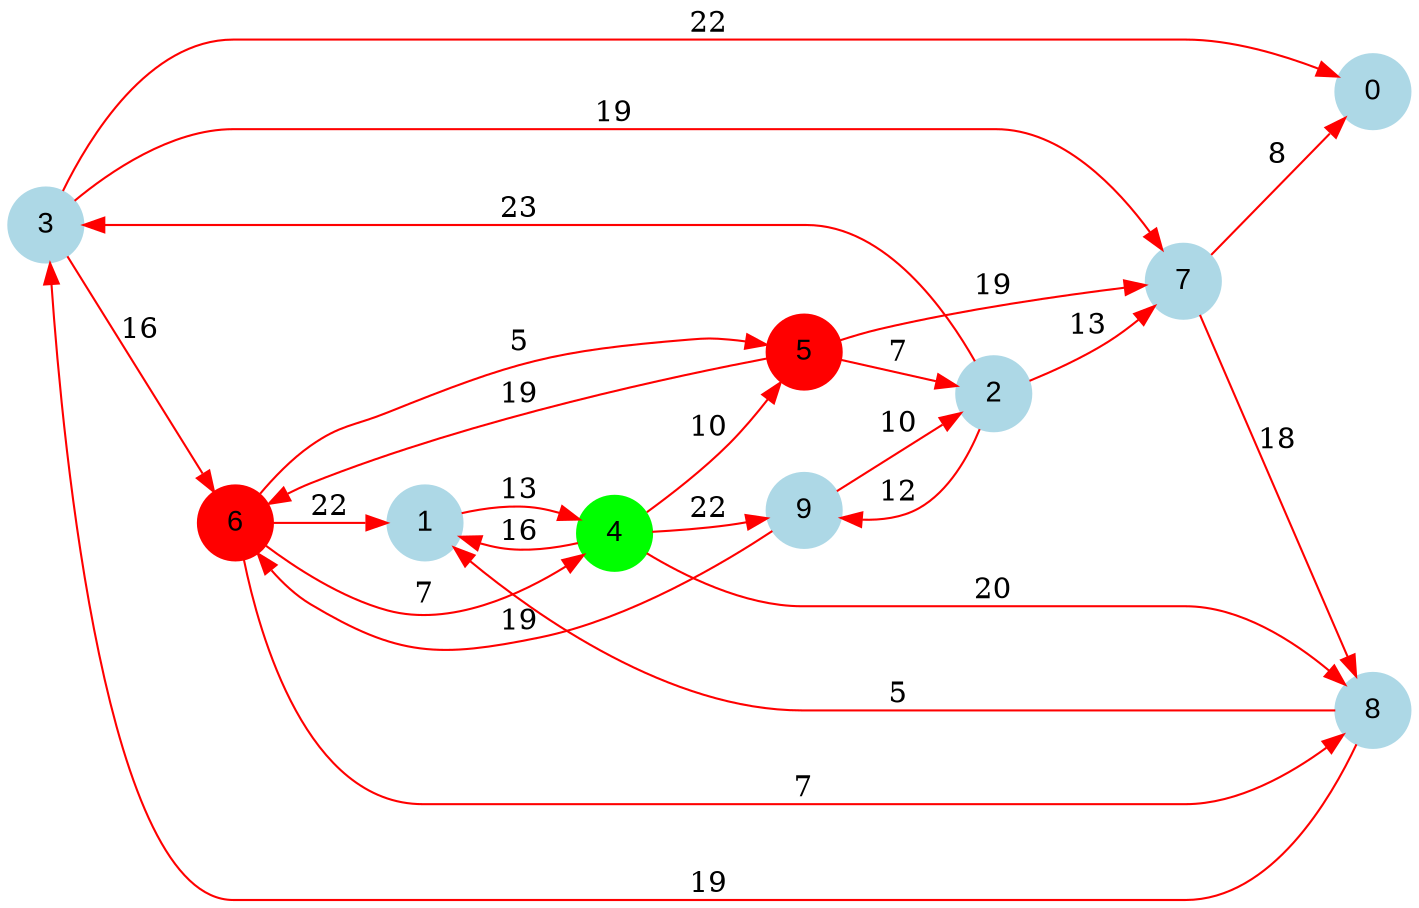 digraph graphe {
rankdir = LR;
edge [color=red];
0 [fontname="Arial", shape = circle, color=lightblue, style=filled];
1 [fontname="Arial", shape = circle, color=lightblue, style=filled];
2 [fontname="Arial", shape = circle, color=lightblue, style=filled];
3 [fontname="Arial", shape = circle, color=lightblue, style=filled];
4 [fontname="Arial", shape = circle, color=green, style=filled];
5 [fontname="Arial", shape = circle, color=red, style=filled];
6 [fontname="Arial", shape = circle, color=red, style=filled];
7 [fontname="Arial", shape = circle, color=lightblue, style=filled];
8 [fontname="Arial", shape = circle, color=lightblue, style=filled];
9 [fontname="Arial", shape = circle, color=lightblue, style=filled];
	1 -> 4 [label = "13"];
	2 -> 3 [label = "23"];
	2 -> 7 [label = "13"];
	2 -> 9 [label = "12"];
	3 -> 0 [label = "22"];
	3 -> 6 [label = "16"];
	3 -> 7 [label = "19"];
	4 -> 1 [label = "16"];
	4 -> 5 [label = "10"];
	4 -> 8 [label = "20"];
	4 -> 9 [label = "22"];
	5 -> 2 [label = "7"];
	5 -> 6 [label = "19"];
	5 -> 7 [label = "19"];
	6 -> 1 [label = "22"];
	6 -> 4 [label = "7"];
	6 -> 5 [label = "5"];
	6 -> 8 [label = "7"];
	7 -> 0 [label = "8"];
	7 -> 8 [label = "18"];
	8 -> 1 [label = "5"];
	8 -> 3 [label = "19"];
	9 -> 2 [label = "10"];
	9 -> 6 [label = "19"];
}